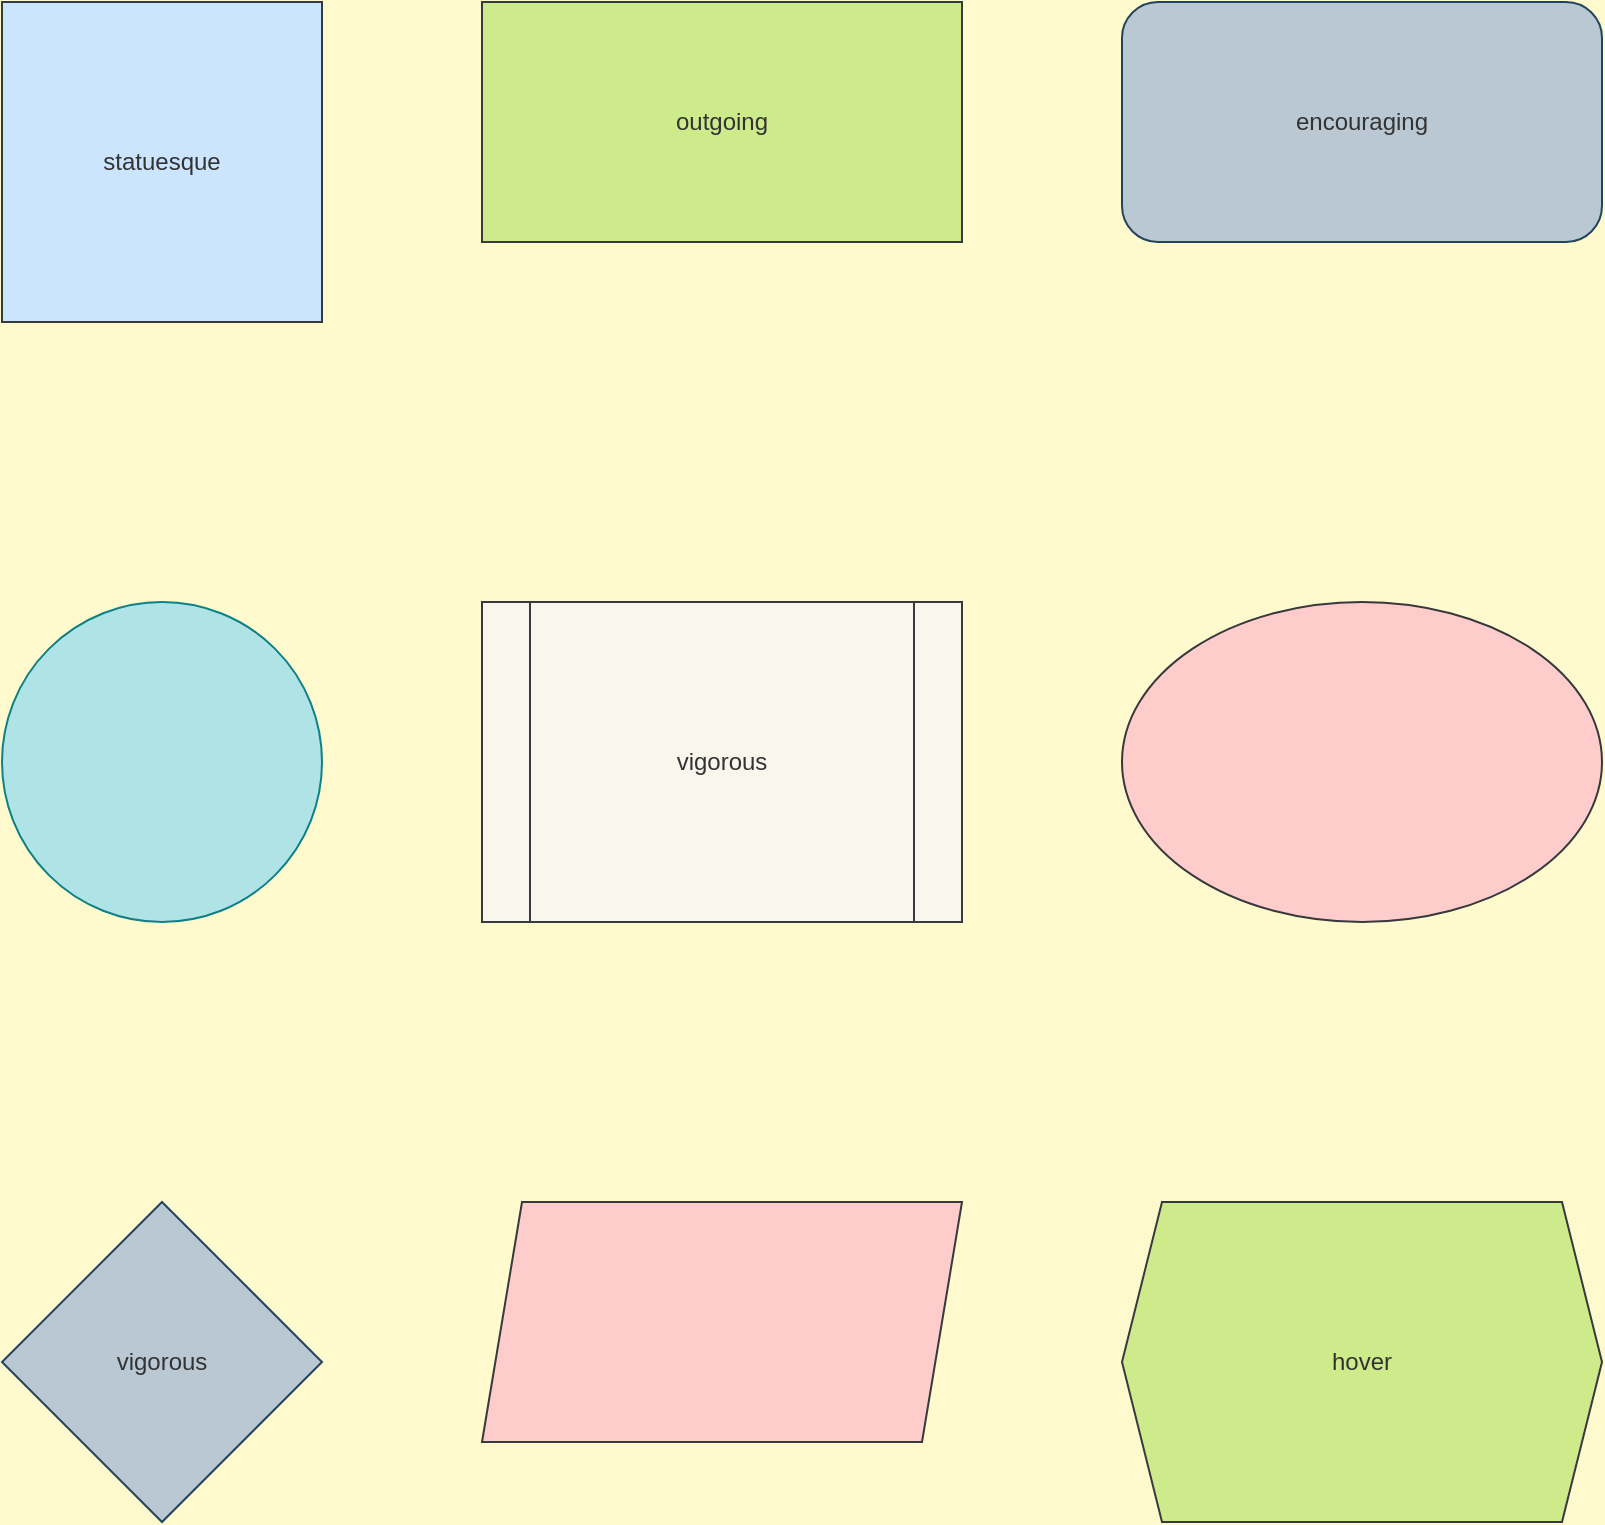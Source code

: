 <mxfile>
  <diagram id="5Vk" name="Normal">
    <mxGraphModel dx="800" dy="583" background="#FFFACD" grid="1" gridSize="10" guides="1" tooltips="1" connect="1" arrows="1" fold="1" page="0" pageScale="1" pageWidth="1169" pageHeight="827" math="0" shadow="0">
      <root>
        <mxCell id="5Vk-0"/>
        <mxCell id="5Vk-1" parent="5Vk-0"/>
        <mxCell id="5Vk-10" parent="5Vk-1" value="statuesque" style="whiteSpace=wrap;html=1;aspect=fixed;;fillColor=#CCE5FF;strokeColor=#36393D;fontColor=#333333;" vertex="1">
          <mxGeometry x="100" y="100" width="160" height="160" as="geometry"/>
        </mxCell>
        <mxCell id="5Vk-11" parent="5Vk-1" value="outgoing" style="rounded=0;whiteSpace=wrap;html=1;;fillColor=#CDEB8B;strokeColor=#36393D;fontColor=#333333;" vertex="1">
          <mxGeometry x="340" y="100" width="240" height="120" as="geometry"/>
        </mxCell>
        <mxCell id="5Vk-12" parent="5Vk-1" value="encouraging" style="rounded=1;whiteSpace=wrap;html=1;;fillColor=#BAC8D3;strokeColor=#23445D;fontColor=#333333;" vertex="1">
          <mxGeometry x="660" y="100" width="240" height="120" as="geometry"/>
        </mxCell>
        <mxCell id="5Vk-13" parent="5Vk-1" value="" style="ellipse;whiteSpace=wrap;html=1;aspect=fixed;;fillColor=#B0E3E6;strokeColor=#0E8088;fontColor=#333333;" vertex="1">
          <mxGeometry x="100" y="400" width="160" height="160" as="geometry"/>
        </mxCell>
        <mxCell id="5Vk-14" parent="5Vk-1" value="vigorous" style="shape=process;whiteSpace=wrap;html=1;aspect=fixed;backgroundOutline=1;;fillColor=#F9F7ED;strokeColor=#36393D;fontColor=#333333;" vertex="1">
          <mxGeometry x="340" y="400" width="240" height="160" as="geometry"/>
        </mxCell>
        <mxCell id="5Vk-15" parent="5Vk-1" value="" style="ellipse;whiteSpace=wrap;html=1;aspect=fixed;;fillColor=#FFCCCC;strokeColor=#36393D;fontColor=#333333;" vertex="1">
          <mxGeometry x="660" y="400" width="240" height="160" as="geometry"/>
        </mxCell>
        <mxCell id="5Vk-16" parent="5Vk-1" value="vigorous" style="rhombus;whiteSpace=wrap;html=1;;fillColor=#BAC8D3;strokeColor=#23445D;fontColor=#333333;" vertex="1">
          <mxGeometry x="100" y="700" width="160" height="160" as="geometry"/>
        </mxCell>
        <mxCell id="5Vk-17" parent="5Vk-1" value="" style="shape=parallelogram;perimeter=parallelogramPerimeter;whiteSpace=wrap;html=1;fixedSize=1;;fillColor=#FFCCCC;strokeColor=#36393D;fontColor=#333333;" vertex="1">
          <mxGeometry x="340" y="700" width="240" height="120" as="geometry"/>
        </mxCell>
        <mxCell id="5Vk-18" parent="5Vk-1" value="hover" style="shape=hexagon;perimeter=hexagonPerimeter2;whiteSpace=wrap;html=1;fixedSize=1;;fillColor=#CDEB8B;strokeColor=#36393D;fontColor=#333333;" vertex="1">
          <mxGeometry x="660" y="700" width="240" height="160" as="geometry"/>
        </mxCell>
      </root>
    </mxGraphModel>
  </diagram>
  <diagram id="dsz" name="Sketch">
    <mxGraphModel dx="800" dy="583" background="#FFFACD" grid="0" gridSize="10" guides="1" tooltips="1" connect="1" arrows="1" fold="1" page="1" pageScale="1" pageWidth="1169" pageHeight="827" math="0" shadow="0">
      <root>
        <mxCell id="dsz-0"/>
        <mxCell id="dsz-1" parent="dsz-0"/>
        <mxCell id="dsz-19" parent="dsz-1" value="vigorous" style="whiteSpace=wrap;html=1;aspect=fixed;sketch=1;fillColor=#F9F7ED;strokeColor=#36393D;fontColor=#333333;" vertex="1">
          <mxGeometry x="100" y="100" width="160" height="160" as="geometry"/>
        </mxCell>
        <mxCell id="dsz-20" parent="dsz-1" value="" style="rounded=0;whiteSpace=wrap;html=1;sketch=1;fillColor=#BAC8D3;strokeColor=#23445D;fontColor=#333333;" vertex="1">
          <mxGeometry x="340" y="100" width="240" height="120" as="geometry"/>
        </mxCell>
        <mxCell id="dsz-21" parent="dsz-1" value="outgoing" style="rounded=1;whiteSpace=wrap;html=1;sketch=1;fillColor=#FFCC99;strokeColor=#36393D;fontColor=#333333;" vertex="1">
          <mxGeometry x="660" y="100" width="240" height="120" as="geometry"/>
        </mxCell>
        <mxCell id="dsz-22" parent="dsz-1" value="hover" style="ellipse;whiteSpace=wrap;html=1;aspect=fixed;sketch=1;fillColor=#FFFF88;strokeColor=#36393D;fontColor=#333333;" vertex="1">
          <mxGeometry x="100" y="400" width="160" height="160" as="geometry"/>
        </mxCell>
        <mxCell id="dsz-23" parent="dsz-1" value="vigorous" style="shape=process;whiteSpace=wrap;html=1;aspect=fixed;backgroundOutline=1;sketch=1;fillColor=#D0CEE2;strokeColor=#56517E;fontColor=#333333;" vertex="1">
          <mxGeometry x="340" y="400" width="240" height="160" as="geometry"/>
        </mxCell>
        <mxCell id="dsz-24" parent="dsz-1" value="outgoing" style="ellipse;whiteSpace=wrap;html=1;aspect=fixed;sketch=1;fillColor=#FAD9D5;strokeColor=#AE4132;fontColor=#333333;" vertex="1">
          <mxGeometry x="660" y="400" width="240" height="160" as="geometry"/>
        </mxCell>
        <mxCell id="dsz-25" parent="dsz-1" value="encouraging" style="rhombus;whiteSpace=wrap;html=1;sketch=1;fillColor=#F9F7ED;strokeColor=#36393D;fontColor=#333333;" vertex="1">
          <mxGeometry x="100" y="700" width="160" height="160" as="geometry"/>
        </mxCell>
        <mxCell id="dsz-26" parent="dsz-1" value="horses" style="shape=parallelogram;perimeter=parallelogramPerimeter;whiteSpace=wrap;html=1;fixedSize=1;sketch=1;fillColor=#CCE5FF;strokeColor=#36393D;fontColor=#333333;" vertex="1">
          <mxGeometry x="340" y="700" width="240" height="120" as="geometry"/>
        </mxCell>
        <mxCell id="dsz-27" parent="dsz-1" value="" style="shape=hexagon;perimeter=hexagonPerimeter2;whiteSpace=wrap;html=1;fixedSize=1;sketch=1;fillColor=#CCE5FF;strokeColor=#36393D;fontColor=#333333;" vertex="1">
          <mxGeometry x="660" y="700" width="240" height="160" as="geometry"/>
        </mxCell>
      </root>
    </mxGraphModel>
  </diagram>
  <diagram id="Vid" name="Shadow">
    <mxGraphModel dx="800" dy="583" background="#FFFACD" grid="1" gridSize="10" guides="1" tooltips="1" connect="1" arrows="1" fold="1" page="2" pageScale="1" pageWidth="1169" pageHeight="827" math="0" shadow="0">
      <root>
        <mxCell id="Vid-0"/>
        <mxCell id="Vid-1" parent="Vid-0"/>
        <mxCell id="Vid-28" parent="Vid-1" value="horses" style="whiteSpace=wrap;html=1;aspect=fixed;shadow=1;fillColor=#BAC8D3;strokeColor=#23445D;fontColor=#333333;" vertex="1">
          <mxGeometry x="100" y="100" width="160" height="160" as="geometry"/>
        </mxCell>
        <mxCell id="Vid-29" parent="Vid-1" value="umbrella" style="rounded=0;whiteSpace=wrap;html=1;shadow=1;fillColor=#BAC8D3;strokeColor=#23445D;fontColor=#333333;" vertex="1">
          <mxGeometry x="340" y="100" width="240" height="120" as="geometry"/>
        </mxCell>
        <mxCell id="Vid-30" parent="Vid-1" value="humor" style="rounded=1;whiteSpace=wrap;html=1;shadow=1;fillColor=#F9F7ED;strokeColor=#36393D;fontColor=#333333;" vertex="1">
          <mxGeometry x="660" y="100" width="240" height="120" as="geometry"/>
        </mxCell>
        <mxCell id="Vid-31" parent="Vid-1" value="" style="ellipse;whiteSpace=wrap;html=1;aspect=fixed;shadow=1;fillColor=#FFCCCC;strokeColor=#36393D;fontColor=#333333;" vertex="1">
          <mxGeometry x="100" y="400" width="160" height="160" as="geometry"/>
        </mxCell>
        <mxCell id="Vid-32" parent="Vid-1" value="vigorous" style="shape=process;whiteSpace=wrap;html=1;aspect=fixed;backgroundOutline=1;shadow=1;fillColor=#BAC8D3;strokeColor=#23445D;fontColor=#333333;" vertex="1">
          <mxGeometry x="340" y="400" width="240" height="160" as="geometry"/>
        </mxCell>
        <mxCell id="Vid-33" parent="Vid-1" value="" style="ellipse;whiteSpace=wrap;html=1;aspect=fixed;shadow=1;fillColor=#B0E3E6;strokeColor=#0E8088;fontColor=#333333;" vertex="1">
          <mxGeometry x="660" y="400" width="240" height="160" as="geometry"/>
        </mxCell>
        <mxCell id="Vid-34" parent="Vid-1" value="substantial" style="rhombus;whiteSpace=wrap;html=1;shadow=1;fillColor=#F9F7ED;strokeColor=#36393D;fontColor=#333333;" vertex="1">
          <mxGeometry x="100" y="700" width="160" height="160" as="geometry"/>
        </mxCell>
        <mxCell id="Vid-35" parent="Vid-1" value="hover" style="shape=parallelogram;perimeter=parallelogramPerimeter;whiteSpace=wrap;html=1;fixedSize=1;shadow=1;fillColor=#FFFF88;strokeColor=#36393D;fontColor=#333333;" vertex="1">
          <mxGeometry x="340" y="700" width="240" height="120" as="geometry"/>
        </mxCell>
        <mxCell id="Vid-36" parent="Vid-1" value="humor" style="shape=hexagon;perimeter=hexagonPerimeter2;whiteSpace=wrap;html=1;fixedSize=1;shadow=1;fillColor=#B0E3E6;strokeColor=#0E8088;fontColor=#333333;" vertex="1">
          <mxGeometry x="660" y="700" width="240" height="160" as="geometry"/>
        </mxCell>
      </root>
    </mxGraphModel>
  </diagram>
  <diagram id="7Or" name="Sketch+Shadow">
    <mxGraphModel dx="800" dy="583" background="#FFFACD" grid="0" gridSize="10" guides="1" tooltips="1" connect="1" arrows="1" fold="1" page="3" pageScale="1" pageWidth="1169" pageHeight="827" math="0" shadow="0">
      <root>
        <mxCell id="7Or-0"/>
        <mxCell id="7Or-1" parent="7Or-0"/>
        <mxCell id="7Or-37" parent="7Or-1" value="used" style="whiteSpace=wrap;html=1;aspect=fixed;sketch=1;shadow=1;fillColor=#F9F7ED;strokeColor=#36393D;fontColor=#333333;" vertex="1">
          <mxGeometry x="100" y="100" width="160" height="160" as="geometry"/>
        </mxCell>
        <mxCell id="7Or-38" parent="7Or-1" value="umbrella" style="rounded=0;whiteSpace=wrap;html=1;sketch=1;shadow=1;fillColor=#FFCCCC;strokeColor=#36393D;fontColor=#333333;" vertex="1">
          <mxGeometry x="340" y="100" width="240" height="120" as="geometry"/>
        </mxCell>
        <mxCell id="7Or-39" parent="7Or-1" value="encouraging" style="rounded=1;whiteSpace=wrap;html=1;sketch=1;shadow=1;fillColor=#CCE5FF;strokeColor=#36393D;fontColor=#333333;" vertex="1">
          <mxGeometry x="660" y="100" width="240" height="120" as="geometry"/>
        </mxCell>
        <mxCell id="7Or-40" parent="7Or-1" value="vigorous" style="ellipse;whiteSpace=wrap;html=1;aspect=fixed;sketch=1;shadow=1;fillColor=#CCE5FF;strokeColor=#36393D;fontColor=#333333;" vertex="1">
          <mxGeometry x="100" y="400" width="160" height="160" as="geometry"/>
        </mxCell>
        <mxCell id="7Or-41" parent="7Or-1" value="encouraging" style="shape=process;whiteSpace=wrap;html=1;aspect=fixed;backgroundOutline=1;sketch=1;shadow=1;fillColor=#FFFF88;strokeColor=#36393D;fontColor=#333333;" vertex="1">
          <mxGeometry x="340" y="400" width="240" height="160" as="geometry"/>
        </mxCell>
        <mxCell id="7Or-42" parent="7Or-1" value="outgoing" style="ellipse;whiteSpace=wrap;html=1;aspect=fixed;sketch=1;shadow=1;fillColor=#B1DDF0;strokeColor=#10739E;fontColor=#333333;" vertex="1">
          <mxGeometry x="660" y="400" width="240" height="160" as="geometry"/>
        </mxCell>
        <mxCell id="7Or-43" parent="7Or-1" value="horses" style="rhombus;whiteSpace=wrap;html=1;sketch=1;shadow=1;fillColor=#B0E3E6;strokeColor=#0E8088;fontColor=#333333;" vertex="1">
          <mxGeometry x="100" y="700" width="160" height="160" as="geometry"/>
        </mxCell>
        <mxCell id="7Or-44" parent="7Or-1" value="hover" style="shape=parallelogram;perimeter=parallelogramPerimeter;whiteSpace=wrap;html=1;fixedSize=1;sketch=1;shadow=1;fillColor=#FFFF88;strokeColor=#36393D;fontColor=#333333;" vertex="1">
          <mxGeometry x="340" y="700" width="240" height="120" as="geometry"/>
        </mxCell>
        <mxCell id="7Or-45" parent="7Or-1" value="vigorous" style="shape=hexagon;perimeter=hexagonPerimeter2;whiteSpace=wrap;html=1;fixedSize=1;sketch=1;shadow=1;fillColor=#B0E3E6;strokeColor=#0E8088;fontColor=#333333;" vertex="1">
          <mxGeometry x="660" y="700" width="240" height="160" as="geometry"/>
        </mxCell>
      </root>
    </mxGraphModel>
  </diagram>
  <diagram id="OkX" name="Klueless">
    <mxGraphModel dx="800" dy="583" background="#FFFACD" grid="1" gridSize="10" guides="1" tooltips="1" connect="1" arrows="1" fold="1" page="4" pageScale="1" pageWidth="1169" pageHeight="827" math="0" shadow="0">
      <root>
        <mxCell id="OkX-0"/>
        <mxCell id="OkX-1" parent="OkX-0"/>
        <mxCell id="OkX-46" parent="OkX-1" value="" style="whiteSpace=wrap;html=1;aspect=fixed;;fillColor=#CCE5FF;strokeColor=#36393D;fontColor=#333333;" vertex="1">
          <mxGeometry x="100" y="100" width="160" height="160" as="geometry"/>
        </mxCell>
        <mxCell id="OkX-47" parent="OkX-1" value="vigorous" style="rounded=0;whiteSpace=wrap;html=1;;fillColor=#CCE5FF;strokeColor=#36393D;fontColor=#333333;" vertex="1">
          <mxGeometry x="340" y="100" width="240" height="120" as="geometry"/>
        </mxCell>
        <mxCell id="OkX-48" parent="OkX-1" value="horses" style="rounded=1;whiteSpace=wrap;html=1;;fillColor=#BAC8D3;strokeColor=#23445D;fontColor=#333333;" vertex="1">
          <mxGeometry x="660" y="100" width="240" height="120" as="geometry"/>
        </mxCell>
        <mxCell id="OkX-49" parent="OkX-1" value="" style="ellipse;whiteSpace=wrap;html=1;aspect=fixed;;fillColor=#F9F7ED;strokeColor=#36393D;fontColor=#333333;" vertex="1">
          <mxGeometry x="100" y="400" width="160" height="160" as="geometry"/>
        </mxCell>
        <mxCell id="OkX-50" parent="OkX-1" value="" style="shape=process;whiteSpace=wrap;html=1;aspect=fixed;backgroundOutline=1;;fillColor=#FFFF88;strokeColor=#36393D;fontColor=#333333;" vertex="1">
          <mxGeometry x="340" y="400" width="240" height="160" as="geometry"/>
        </mxCell>
        <mxCell id="OkX-51" parent="OkX-1" value="statuesque" style="ellipse;whiteSpace=wrap;html=1;aspect=fixed;;fillColor=#D0CEE2;strokeColor=#56517E;fontColor=#333333;" vertex="1">
          <mxGeometry x="660" y="400" width="240" height="160" as="geometry"/>
        </mxCell>
        <mxCell id="OkX-52" parent="OkX-1" value="" style="rhombus;whiteSpace=wrap;html=1;;fillColor=#FFFF88;strokeColor=#36393D;fontColor=#333333;" vertex="1">
          <mxGeometry x="100" y="700" width="160" height="160" as="geometry"/>
        </mxCell>
        <mxCell id="OkX-53" parent="OkX-1" value="" style="shape=parallelogram;perimeter=parallelogramPerimeter;whiteSpace=wrap;html=1;fixedSize=1;;fillColor=#D0CEE2;strokeColor=#56517E;fontColor=#333333;" vertex="1">
          <mxGeometry x="340" y="700" width="240" height="120" as="geometry"/>
        </mxCell>
        <mxCell id="OkX-54" parent="OkX-1" value="" style="shape=hexagon;perimeter=hexagonPerimeter2;whiteSpace=wrap;html=1;fixedSize=1;;fillColor=#EEEEEE;strokeColor=#36393D;fontColor=#333333;" vertex="1">
          <mxGeometry x="660" y="700" width="240" height="160" as="geometry"/>
        </mxCell>
      </root>
    </mxGraphModel>
  </diagram>
</mxfile>